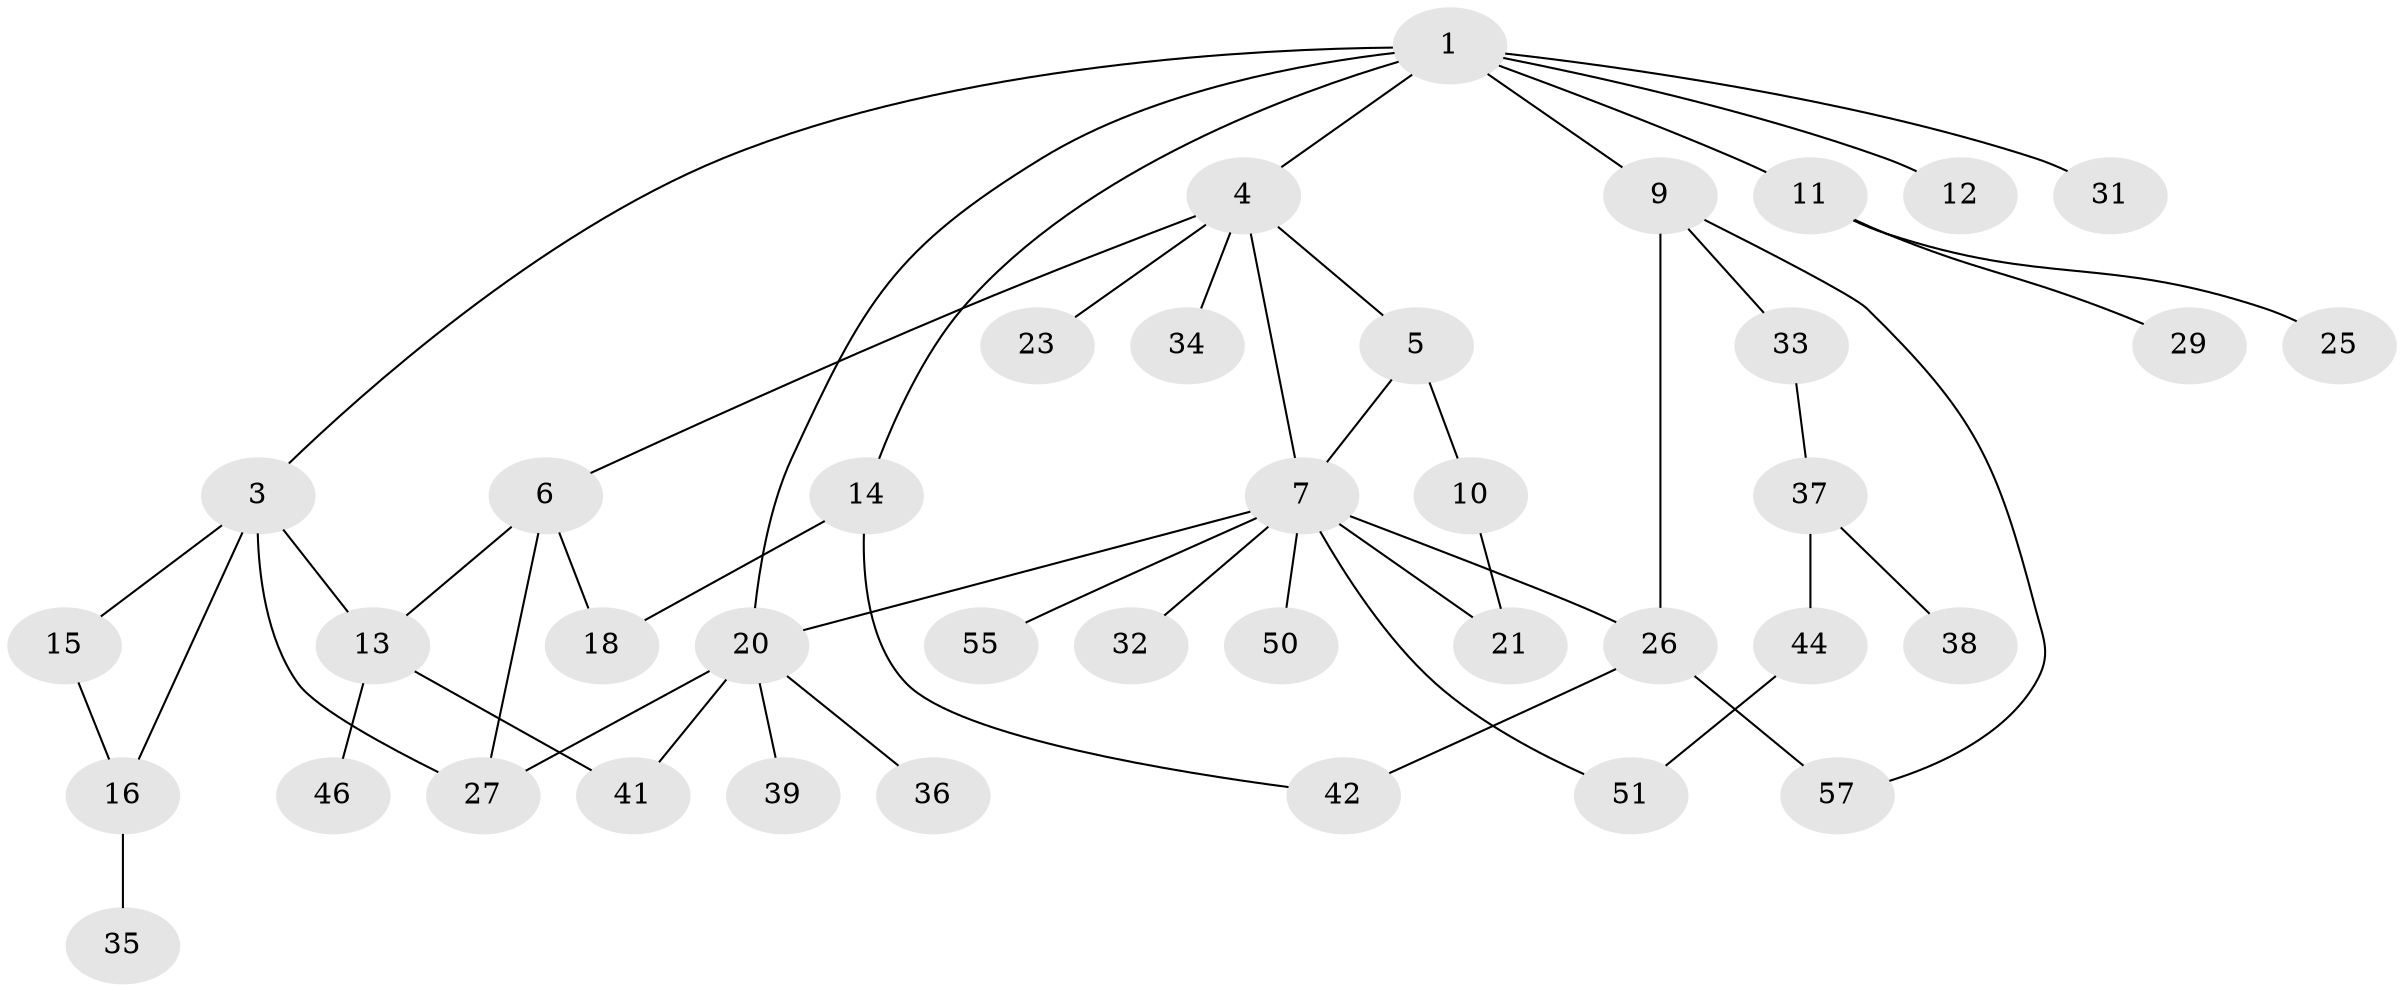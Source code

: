 // original degree distribution, {3: 0.22807017543859648, 7: 0.017543859649122806, 4: 0.12280701754385964, 6: 0.017543859649122806, 8: 0.017543859649122806, 1: 0.3684210526315789, 2: 0.21052631578947367, 5: 0.017543859649122806}
// Generated by graph-tools (version 1.1) at 2025/17/03/04/25 18:17:03]
// undirected, 39 vertices, 51 edges
graph export_dot {
graph [start="1"]
  node [color=gray90,style=filled];
  1 [super="+2"];
  3 [super="+19"];
  4;
  5;
  6 [super="+53+49"];
  7 [super="+8"];
  9 [super="+40"];
  10 [super="+52"];
  11 [super="+17+24"];
  12;
  13;
  14 [super="+54"];
  15;
  16;
  18 [super="+45"];
  20 [super="+30"];
  21 [super="+43+28"];
  23;
  25;
  26 [super="+48"];
  27;
  29;
  31;
  32;
  33;
  34;
  35;
  36;
  37;
  38;
  39;
  41 [super="+47+56"];
  42;
  44;
  46;
  50;
  51;
  55;
  57;
  1 -- 11;
  1 -- 14;
  1 -- 3;
  1 -- 4;
  1 -- 20;
  1 -- 9;
  1 -- 12;
  1 -- 31;
  3 -- 13;
  3 -- 15;
  3 -- 16;
  3 -- 27;
  4 -- 5;
  4 -- 6;
  4 -- 23;
  4 -- 34;
  4 -- 7;
  5 -- 7;
  5 -- 10;
  6 -- 18;
  6 -- 27;
  6 -- 13;
  7 -- 55;
  7 -- 32;
  7 -- 50;
  7 -- 51;
  7 -- 20;
  7 -- 21;
  7 -- 26;
  9 -- 33;
  9 -- 57;
  9 -- 26;
  10 -- 21;
  11 -- 25;
  11 -- 29;
  13 -- 46;
  13 -- 41;
  14 -- 42;
  14 -- 18;
  15 -- 16;
  16 -- 35;
  20 -- 36;
  20 -- 39;
  20 -- 41;
  20 -- 27;
  26 -- 42;
  26 -- 57;
  33 -- 37;
  37 -- 38;
  37 -- 44;
  44 -- 51;
}
